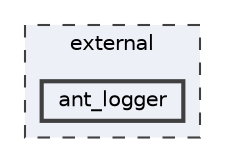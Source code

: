 digraph "external/ant_logger"
{
 // LATEX_PDF_SIZE
  bgcolor="transparent";
  edge [fontname=Helvetica,fontsize=10,labelfontname=Helvetica,labelfontsize=10];
  node [fontname=Helvetica,fontsize=10,shape=box,height=0.2,width=0.4];
  compound=true
  subgraph clusterdir_397d9aeee4af8edecac90968d93b57df {
    graph [ bgcolor="#edf0f7", pencolor="grey25", label="external", fontname=Helvetica,fontsize=10 style="filled,dashed", URL="dir_397d9aeee4af8edecac90968d93b57df.html",tooltip=""]
  dir_7cb2cce8f3b150edbeeaae5d394d59ac [label="ant_logger", fillcolor="#edf0f7", color="grey25", style="filled,bold", URL="dir_7cb2cce8f3b150edbeeaae5d394d59ac.html",tooltip=""];
  }
}
